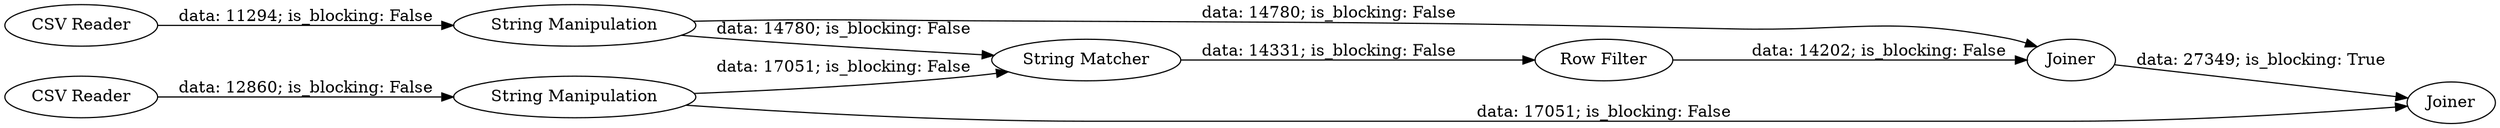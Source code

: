 digraph {
	"-7129704632765591686_5" [label="CSV Reader"]
	"-7129704632765591686_9" [label="Row Filter"]
	"-7129704632765591686_11" [label=Joiner]
	"-7129704632765591686_10" [label=Joiner]
	"-7129704632765591686_13" [label="String Manipulation"]
	"-7129704632765591686_8" [label="String Matcher"]
	"-7129704632765591686_3" [label="CSV Reader"]
	"-7129704632765591686_12" [label="String Manipulation"]
	"-7129704632765591686_13" -> "-7129704632765591686_10" [label="data: 14780; is_blocking: False"]
	"-7129704632765591686_3" -> "-7129704632765591686_12" [label="data: 12860; is_blocking: False"]
	"-7129704632765591686_8" -> "-7129704632765591686_9" [label="data: 14331; is_blocking: False"]
	"-7129704632765591686_12" -> "-7129704632765591686_8" [label="data: 17051; is_blocking: False"]
	"-7129704632765591686_13" -> "-7129704632765591686_8" [label="data: 14780; is_blocking: False"]
	"-7129704632765591686_5" -> "-7129704632765591686_13" [label="data: 11294; is_blocking: False"]
	"-7129704632765591686_12" -> "-7129704632765591686_11" [label="data: 17051; is_blocking: False"]
	"-7129704632765591686_10" -> "-7129704632765591686_11" [label="data: 27349; is_blocking: True"]
	"-7129704632765591686_9" -> "-7129704632765591686_10" [label="data: 14202; is_blocking: False"]
	rankdir=LR
}
